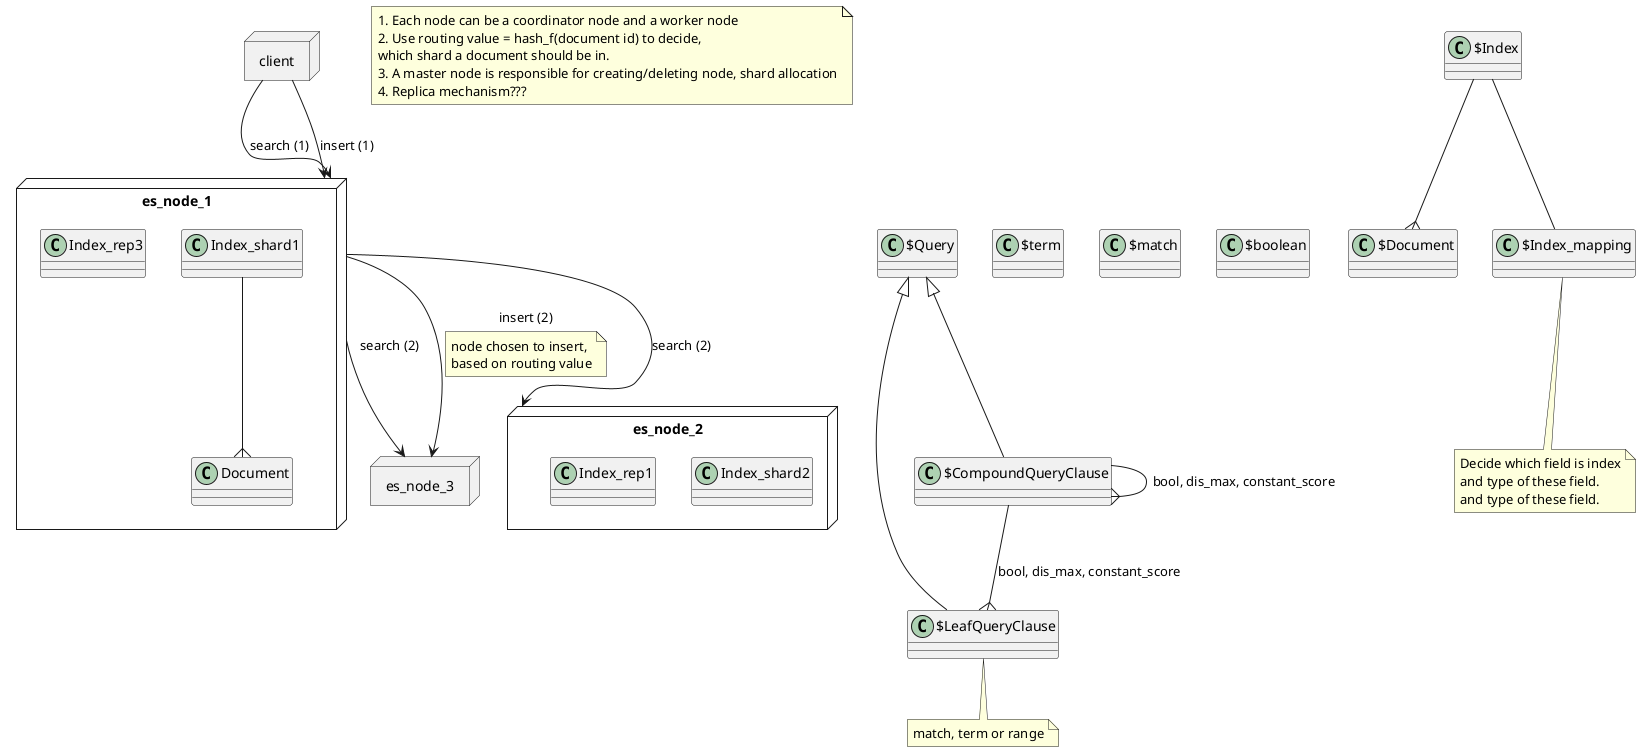 @startuml

together {
    package client <<Node>> {
    }

    package es_node_1 <<Node>> {
        class Index_shard1
        class Document
        Index_shard1 --{ Document
        class Index_rep3
    }

    package es_node_2 <<Node>> {
        class Index_shard2
        class Index_rep1
    }

    package es_node_3 <<Node>> {
    }
    note as global
    1. Each node can be a coordinator node and a worker node
    2. Use routing value = hash_f(document id) to decide,
    which shard a document should be in.
    3. A master node is responsible for creating/deleting node, shard allocation
    4. Replica mechanism???
    end note


'search flow
client --> es_node_1: search (1)
es_node_1 --> es_node_2: search (2)
es_node_1 --> es_node_3: search (2)

'insert flow
client --> es_node_1: insert (1)
es_node_1 --> es_node_3: insert (2)
note on link
node chosen to insert,
based on routing value
end note
}

together {
    class $Index
    class $Document
    class $Index_mapping
    class $Index_mapping

$Index --{ $Document
$Index -- $Index_mapping

note bottom of $Index_mapping
Decide which field is index
and type of these field.
and type of these field.
end note

}


together {
    class $Query
    class $LeafQueryClause
    class $CompoundQueryClause
    class $term
    class $match
    class $boolean

    $Query ^-- $LeafQueryClause
    $Query ^-- $CompoundQueryClause

    $CompoundQueryClause --{ $CompoundQueryClause: bool, dis_max, constant_score
    $CompoundQueryClause --{ $LeafQueryClause: bool, dis_max, constant_score

    note bottom of $LeafQueryClause
    match, term or range
    end note
}

@enduml
